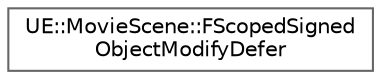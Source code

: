 digraph "Graphical Class Hierarchy"
{
 // INTERACTIVE_SVG=YES
 // LATEX_PDF_SIZE
  bgcolor="transparent";
  edge [fontname=Helvetica,fontsize=10,labelfontname=Helvetica,labelfontsize=10];
  node [fontname=Helvetica,fontsize=10,shape=box,height=0.2,width=0.4];
  rankdir="LR";
  Node0 [id="Node000000",label="UE::MovieScene::FScopedSigned\lObjectModifyDefer",height=0.2,width=0.4,color="grey40", fillcolor="white", style="filled",URL="$de/d4d/structUE_1_1MovieScene_1_1FScopedSignedObjectModifyDefer.html",tooltip=" "];
}
